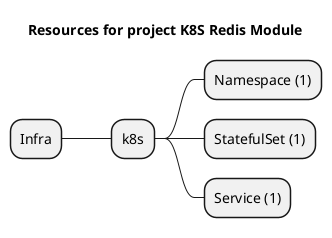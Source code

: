 @startmindmap
title Resources for project K8S Redis Module
skinparam monochrome true
+ Infra
++ k8s
+++ Namespace (1)
+++ StatefulSet (1)
+++ Service (1)
@endmindmap
